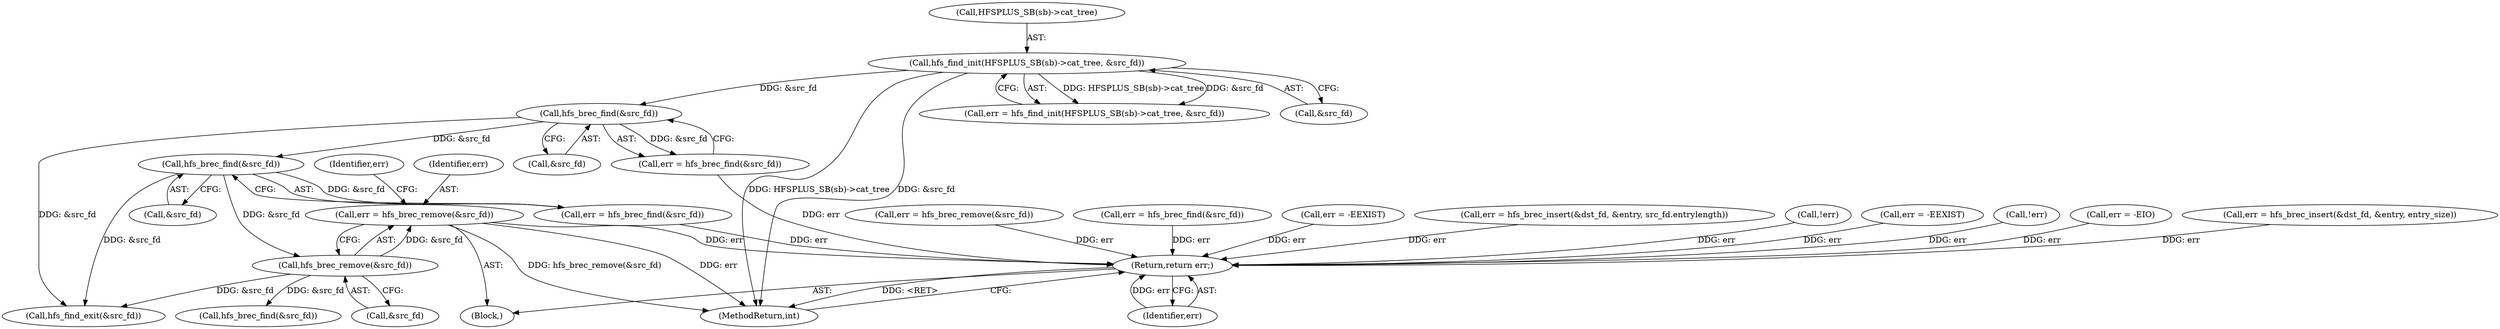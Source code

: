 digraph "0_linux_6f24f892871acc47b40dd594c63606a17c714f77@API" {
"1000275" [label="(Call,err = hfs_brec_remove(&src_fd))"];
"1000277" [label="(Call,hfs_brec_remove(&src_fd))"];
"1000269" [label="(Call,hfs_brec_find(&src_fd))"];
"1000167" [label="(Call,hfs_brec_find(&src_fd))"];
"1000142" [label="(Call,hfs_find_init(HFSPLUS_SB(sb)->cat_tree, &src_fd))"];
"1000387" [label="(Return,return err;)"];
"1000269" [label="(Call,hfs_brec_find(&src_fd))"];
"1000111" [label="(Block,)"];
"1000225" [label="(Call,!err)"];
"1000187" [label="(Call,err = -EIO)"];
"1000384" [label="(Call,hfs_find_exit(&src_fd))"];
"1000142" [label="(Call,hfs_find_init(HFSPLUS_SB(sb)->cat_tree, &src_fd))"];
"1000365" [label="(Call,err = hfs_brec_insert(&dst_fd, &entry, entry_size))"];
"1000320" [label="(Call,err = hfs_brec_remove(&src_fd))"];
"1000303" [label="(Call,err = hfs_brec_find(&src_fd))"];
"1000277" [label="(Call,hfs_brec_remove(&src_fd))"];
"1000360" [label="(Call,err = -EEXIST)"];
"1000232" [label="(Call,err = hfs_brec_insert(&dst_fd, &entry, src_fd.entrylength))"];
"1000165" [label="(Call,err = hfs_brec_find(&src_fd))"];
"1000168" [label="(Call,&src_fd)"];
"1000140" [label="(Call,err = hfs_find_init(HFSPLUS_SB(sb)->cat_tree, &src_fd))"];
"1000143" [label="(Call,HFSPLUS_SB(sb)->cat_tree)"];
"1000275" [label="(Call,err = hfs_brec_remove(&src_fd))"];
"1000281" [label="(Identifier,err)"];
"1000358" [label="(Call,!err)"];
"1000167" [label="(Call,hfs_brec_find(&src_fd))"];
"1000389" [label="(MethodReturn,int)"];
"1000270" [label="(Call,&src_fd)"];
"1000278" [label="(Call,&src_fd)"];
"1000305" [label="(Call,hfs_brec_find(&src_fd))"];
"1000227" [label="(Call,err = -EEXIST)"];
"1000147" [label="(Call,&src_fd)"];
"1000276" [label="(Identifier,err)"];
"1000267" [label="(Call,err = hfs_brec_find(&src_fd))"];
"1000387" [label="(Return,return err;)"];
"1000388" [label="(Identifier,err)"];
"1000275" -> "1000111"  [label="AST: "];
"1000275" -> "1000277"  [label="CFG: "];
"1000276" -> "1000275"  [label="AST: "];
"1000277" -> "1000275"  [label="AST: "];
"1000281" -> "1000275"  [label="CFG: "];
"1000275" -> "1000389"  [label="DDG: err"];
"1000275" -> "1000389"  [label="DDG: hfs_brec_remove(&src_fd)"];
"1000277" -> "1000275"  [label="DDG: &src_fd"];
"1000275" -> "1000387"  [label="DDG: err"];
"1000277" -> "1000278"  [label="CFG: "];
"1000278" -> "1000277"  [label="AST: "];
"1000269" -> "1000277"  [label="DDG: &src_fd"];
"1000277" -> "1000305"  [label="DDG: &src_fd"];
"1000277" -> "1000384"  [label="DDG: &src_fd"];
"1000269" -> "1000267"  [label="AST: "];
"1000269" -> "1000270"  [label="CFG: "];
"1000270" -> "1000269"  [label="AST: "];
"1000267" -> "1000269"  [label="CFG: "];
"1000269" -> "1000267"  [label="DDG: &src_fd"];
"1000167" -> "1000269"  [label="DDG: &src_fd"];
"1000269" -> "1000384"  [label="DDG: &src_fd"];
"1000167" -> "1000165"  [label="AST: "];
"1000167" -> "1000168"  [label="CFG: "];
"1000168" -> "1000167"  [label="AST: "];
"1000165" -> "1000167"  [label="CFG: "];
"1000167" -> "1000165"  [label="DDG: &src_fd"];
"1000142" -> "1000167"  [label="DDG: &src_fd"];
"1000167" -> "1000384"  [label="DDG: &src_fd"];
"1000142" -> "1000140"  [label="AST: "];
"1000142" -> "1000147"  [label="CFG: "];
"1000143" -> "1000142"  [label="AST: "];
"1000147" -> "1000142"  [label="AST: "];
"1000140" -> "1000142"  [label="CFG: "];
"1000142" -> "1000389"  [label="DDG: HFSPLUS_SB(sb)->cat_tree"];
"1000142" -> "1000389"  [label="DDG: &src_fd"];
"1000142" -> "1000140"  [label="DDG: HFSPLUS_SB(sb)->cat_tree"];
"1000142" -> "1000140"  [label="DDG: &src_fd"];
"1000387" -> "1000111"  [label="AST: "];
"1000387" -> "1000388"  [label="CFG: "];
"1000388" -> "1000387"  [label="AST: "];
"1000389" -> "1000387"  [label="CFG: "];
"1000387" -> "1000389"  [label="DDG: <RET>"];
"1000388" -> "1000387"  [label="DDG: err"];
"1000187" -> "1000387"  [label="DDG: err"];
"1000360" -> "1000387"  [label="DDG: err"];
"1000232" -> "1000387"  [label="DDG: err"];
"1000303" -> "1000387"  [label="DDG: err"];
"1000225" -> "1000387"  [label="DDG: err"];
"1000227" -> "1000387"  [label="DDG: err"];
"1000165" -> "1000387"  [label="DDG: err"];
"1000267" -> "1000387"  [label="DDG: err"];
"1000320" -> "1000387"  [label="DDG: err"];
"1000358" -> "1000387"  [label="DDG: err"];
"1000365" -> "1000387"  [label="DDG: err"];
}
